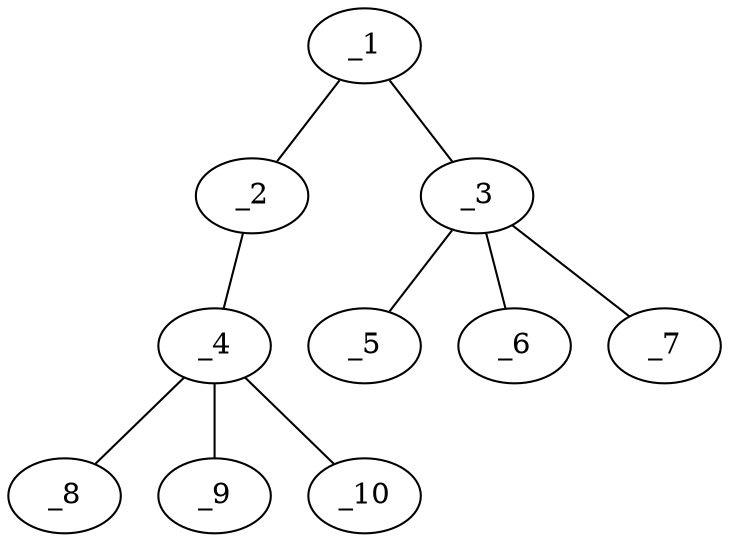 graph molid164 {
	_1	 [charge=0,
		chem=1,
		symbol="C  ",
		x="3.7321",
		y="0.25"];
	_2	 [charge=0,
		chem=1,
		symbol="C  ",
		x="4.5981",
		y="-0.25"];
	_1 -- _2	 [valence=1];
	_3	 [charge=0,
		chem=5,
		symbol="S  ",
		x="2.866",
		y="-0.25"];
	_1 -- _3	 [valence=1];
	_4	 [charge=0,
		chem=5,
		symbol="S  ",
		x="5.4641",
		y="0.25"];
	_2 -- _4	 [valence=1];
	_5	 [charge=0,
		chem=2,
		symbol="O  ",
		x=2,
		y="-0.75"];
	_3 -- _5	 [valence=2];
	_6	 [charge=0,
		chem=2,
		symbol="O  ",
		x="3.366",
		y="-1.116"];
	_3 -- _6	 [valence=2];
	_7	 [charge=0,
		chem=2,
		symbol="O  ",
		x="2.366",
		y="0.616"];
	_3 -- _7	 [valence=1];
	_8	 [charge=0,
		chem=2,
		symbol="O  ",
		x="6.3301",
		y="0.75"];
	_4 -- _8	 [valence=2];
	_9	 [charge=0,
		chem=2,
		symbol="O  ",
		x="4.9641",
		y="1.116"];
	_4 -- _9	 [valence=2];
	_10	 [charge=0,
		chem=2,
		symbol="O  ",
		x="5.9641",
		y="-0.616"];
	_4 -- _10	 [valence=1];
}
